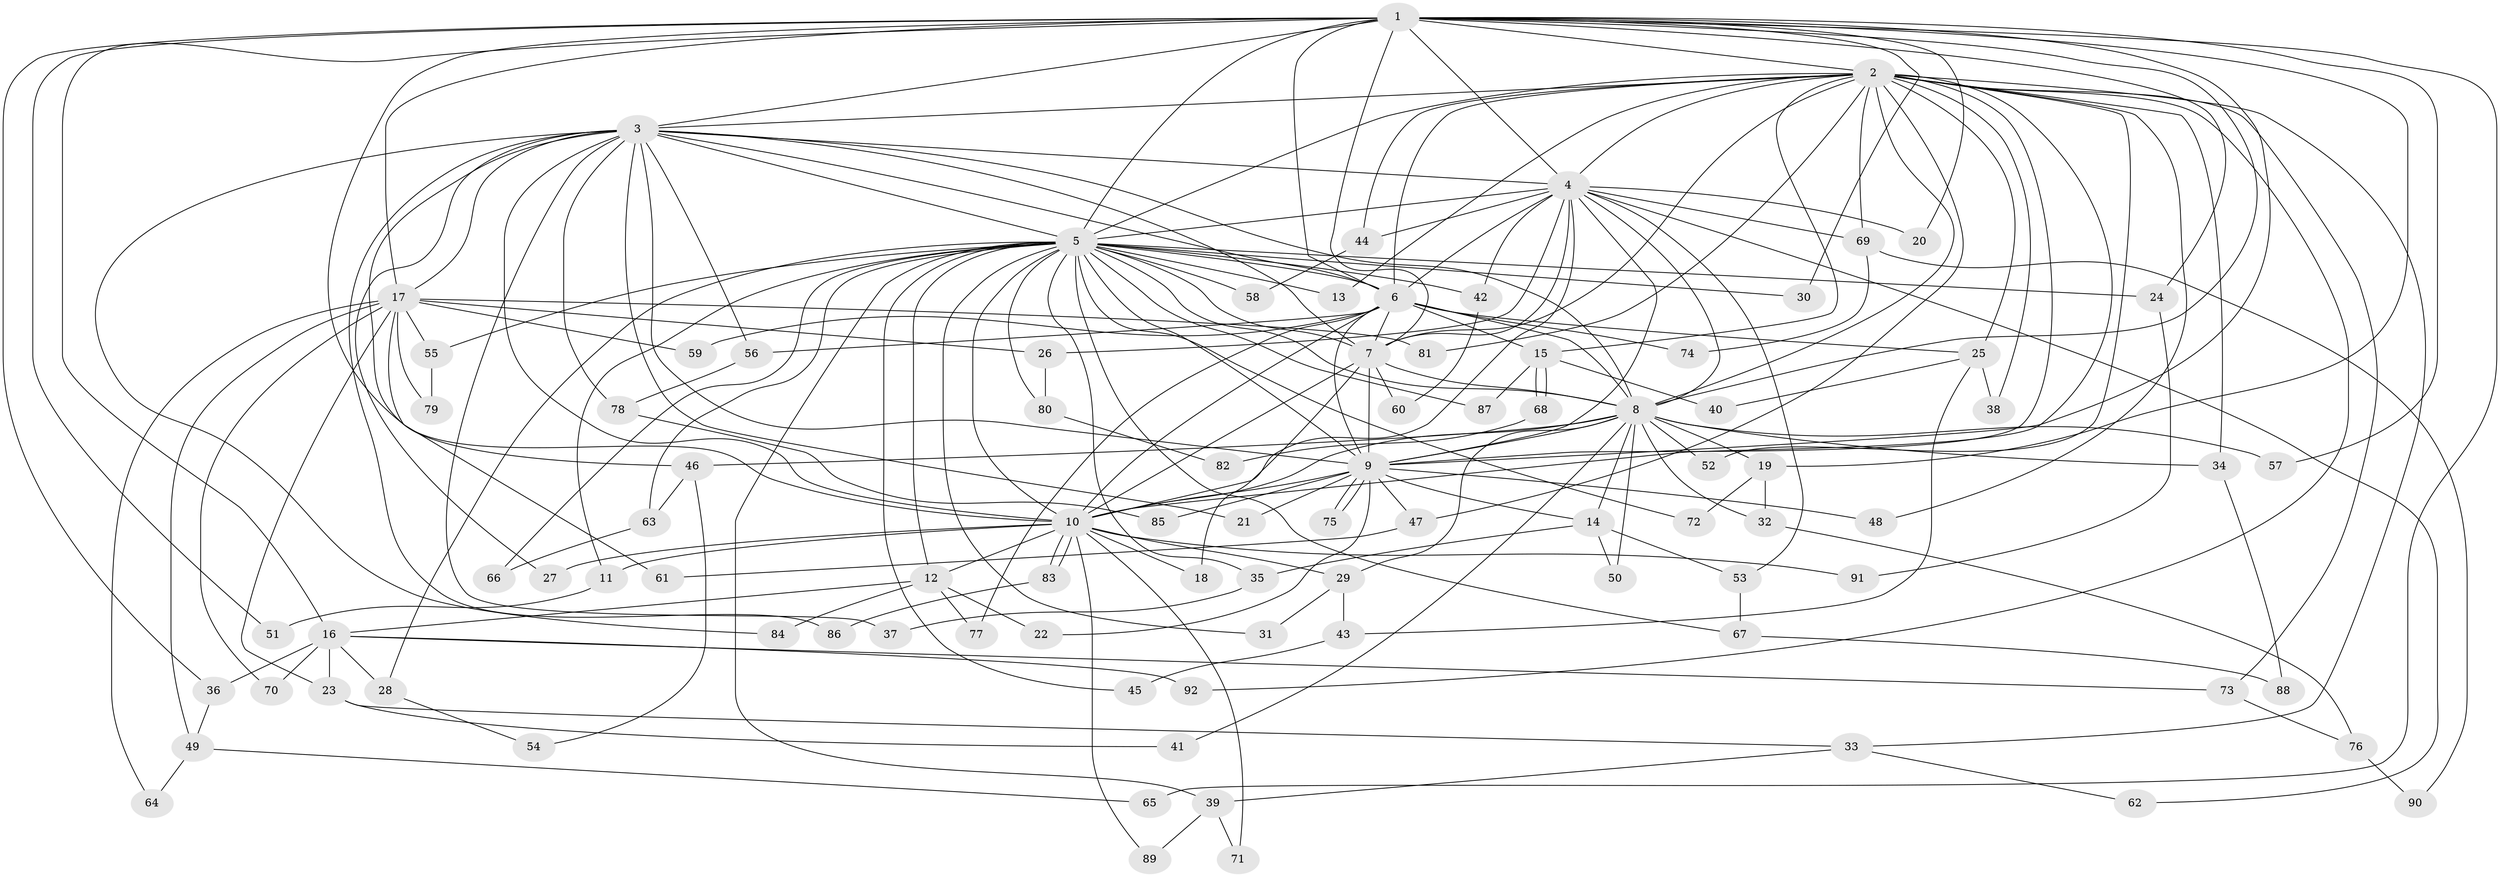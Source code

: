 // coarse degree distribution, {16: 0.043478260869565216, 22: 0.014492753623188406, 17: 0.028985507246376812, 27: 0.014492753623188406, 11: 0.028985507246376812, 19: 0.028985507246376812, 3: 0.2318840579710145, 2: 0.463768115942029, 5: 0.028985507246376812, 12: 0.014492753623188406, 4: 0.07246376811594203, 6: 0.014492753623188406, 1: 0.014492753623188406}
// Generated by graph-tools (version 1.1) at 2025/23/03/03/25 07:23:36]
// undirected, 92 vertices, 209 edges
graph export_dot {
graph [start="1"]
  node [color=gray90,style=filled];
  1;
  2;
  3;
  4;
  5;
  6;
  7;
  8;
  9;
  10;
  11;
  12;
  13;
  14;
  15;
  16;
  17;
  18;
  19;
  20;
  21;
  22;
  23;
  24;
  25;
  26;
  27;
  28;
  29;
  30;
  31;
  32;
  33;
  34;
  35;
  36;
  37;
  38;
  39;
  40;
  41;
  42;
  43;
  44;
  45;
  46;
  47;
  48;
  49;
  50;
  51;
  52;
  53;
  54;
  55;
  56;
  57;
  58;
  59;
  60;
  61;
  62;
  63;
  64;
  65;
  66;
  67;
  68;
  69;
  70;
  71;
  72;
  73;
  74;
  75;
  76;
  77;
  78;
  79;
  80;
  81;
  82;
  83;
  84;
  85;
  86;
  87;
  88;
  89;
  90;
  91;
  92;
  1 -- 2;
  1 -- 3;
  1 -- 4;
  1 -- 5;
  1 -- 6;
  1 -- 7;
  1 -- 8;
  1 -- 9;
  1 -- 10;
  1 -- 16;
  1 -- 17;
  1 -- 19;
  1 -- 20;
  1 -- 24;
  1 -- 30;
  1 -- 36;
  1 -- 51;
  1 -- 57;
  1 -- 65;
  2 -- 3;
  2 -- 4;
  2 -- 5;
  2 -- 6;
  2 -- 7;
  2 -- 8;
  2 -- 9;
  2 -- 10;
  2 -- 13;
  2 -- 15;
  2 -- 25;
  2 -- 33;
  2 -- 34;
  2 -- 38;
  2 -- 44;
  2 -- 47;
  2 -- 48;
  2 -- 52;
  2 -- 69;
  2 -- 73;
  2 -- 81;
  2 -- 92;
  3 -- 4;
  3 -- 5;
  3 -- 6;
  3 -- 7;
  3 -- 8;
  3 -- 9;
  3 -- 10;
  3 -- 17;
  3 -- 21;
  3 -- 27;
  3 -- 37;
  3 -- 46;
  3 -- 56;
  3 -- 78;
  3 -- 84;
  3 -- 86;
  4 -- 5;
  4 -- 6;
  4 -- 7;
  4 -- 8;
  4 -- 9;
  4 -- 10;
  4 -- 20;
  4 -- 26;
  4 -- 42;
  4 -- 44;
  4 -- 53;
  4 -- 62;
  4 -- 69;
  5 -- 6;
  5 -- 7;
  5 -- 8;
  5 -- 9;
  5 -- 10;
  5 -- 11;
  5 -- 12;
  5 -- 13;
  5 -- 24;
  5 -- 28;
  5 -- 30;
  5 -- 31;
  5 -- 35;
  5 -- 39;
  5 -- 42;
  5 -- 45;
  5 -- 55;
  5 -- 58;
  5 -- 63;
  5 -- 66;
  5 -- 67;
  5 -- 72;
  5 -- 80;
  5 -- 87;
  6 -- 7;
  6 -- 8;
  6 -- 9;
  6 -- 10;
  6 -- 15;
  6 -- 25;
  6 -- 56;
  6 -- 59;
  6 -- 74;
  6 -- 77;
  7 -- 8;
  7 -- 9;
  7 -- 10;
  7 -- 18;
  7 -- 60;
  8 -- 9;
  8 -- 10;
  8 -- 14;
  8 -- 19;
  8 -- 29;
  8 -- 32;
  8 -- 34;
  8 -- 41;
  8 -- 46;
  8 -- 50;
  8 -- 52;
  8 -- 57;
  9 -- 10;
  9 -- 14;
  9 -- 21;
  9 -- 22;
  9 -- 47;
  9 -- 48;
  9 -- 75;
  9 -- 75;
  9 -- 85;
  10 -- 11;
  10 -- 12;
  10 -- 18;
  10 -- 27;
  10 -- 29;
  10 -- 71;
  10 -- 83;
  10 -- 83;
  10 -- 89;
  10 -- 91;
  11 -- 51;
  12 -- 16;
  12 -- 22;
  12 -- 77;
  12 -- 84;
  14 -- 35;
  14 -- 50;
  14 -- 53;
  15 -- 40;
  15 -- 68;
  15 -- 68;
  15 -- 87;
  16 -- 23;
  16 -- 28;
  16 -- 36;
  16 -- 70;
  16 -- 73;
  16 -- 92;
  17 -- 23;
  17 -- 26;
  17 -- 49;
  17 -- 55;
  17 -- 59;
  17 -- 61;
  17 -- 64;
  17 -- 70;
  17 -- 79;
  17 -- 81;
  19 -- 32;
  19 -- 72;
  23 -- 33;
  23 -- 41;
  24 -- 91;
  25 -- 38;
  25 -- 40;
  25 -- 43;
  26 -- 80;
  28 -- 54;
  29 -- 31;
  29 -- 43;
  32 -- 76;
  33 -- 39;
  33 -- 62;
  34 -- 88;
  35 -- 37;
  36 -- 49;
  39 -- 71;
  39 -- 89;
  42 -- 60;
  43 -- 45;
  44 -- 58;
  46 -- 54;
  46 -- 63;
  47 -- 61;
  49 -- 64;
  49 -- 65;
  53 -- 67;
  55 -- 79;
  56 -- 78;
  63 -- 66;
  67 -- 88;
  68 -- 82;
  69 -- 74;
  69 -- 90;
  73 -- 76;
  76 -- 90;
  78 -- 85;
  80 -- 82;
  83 -- 86;
}
